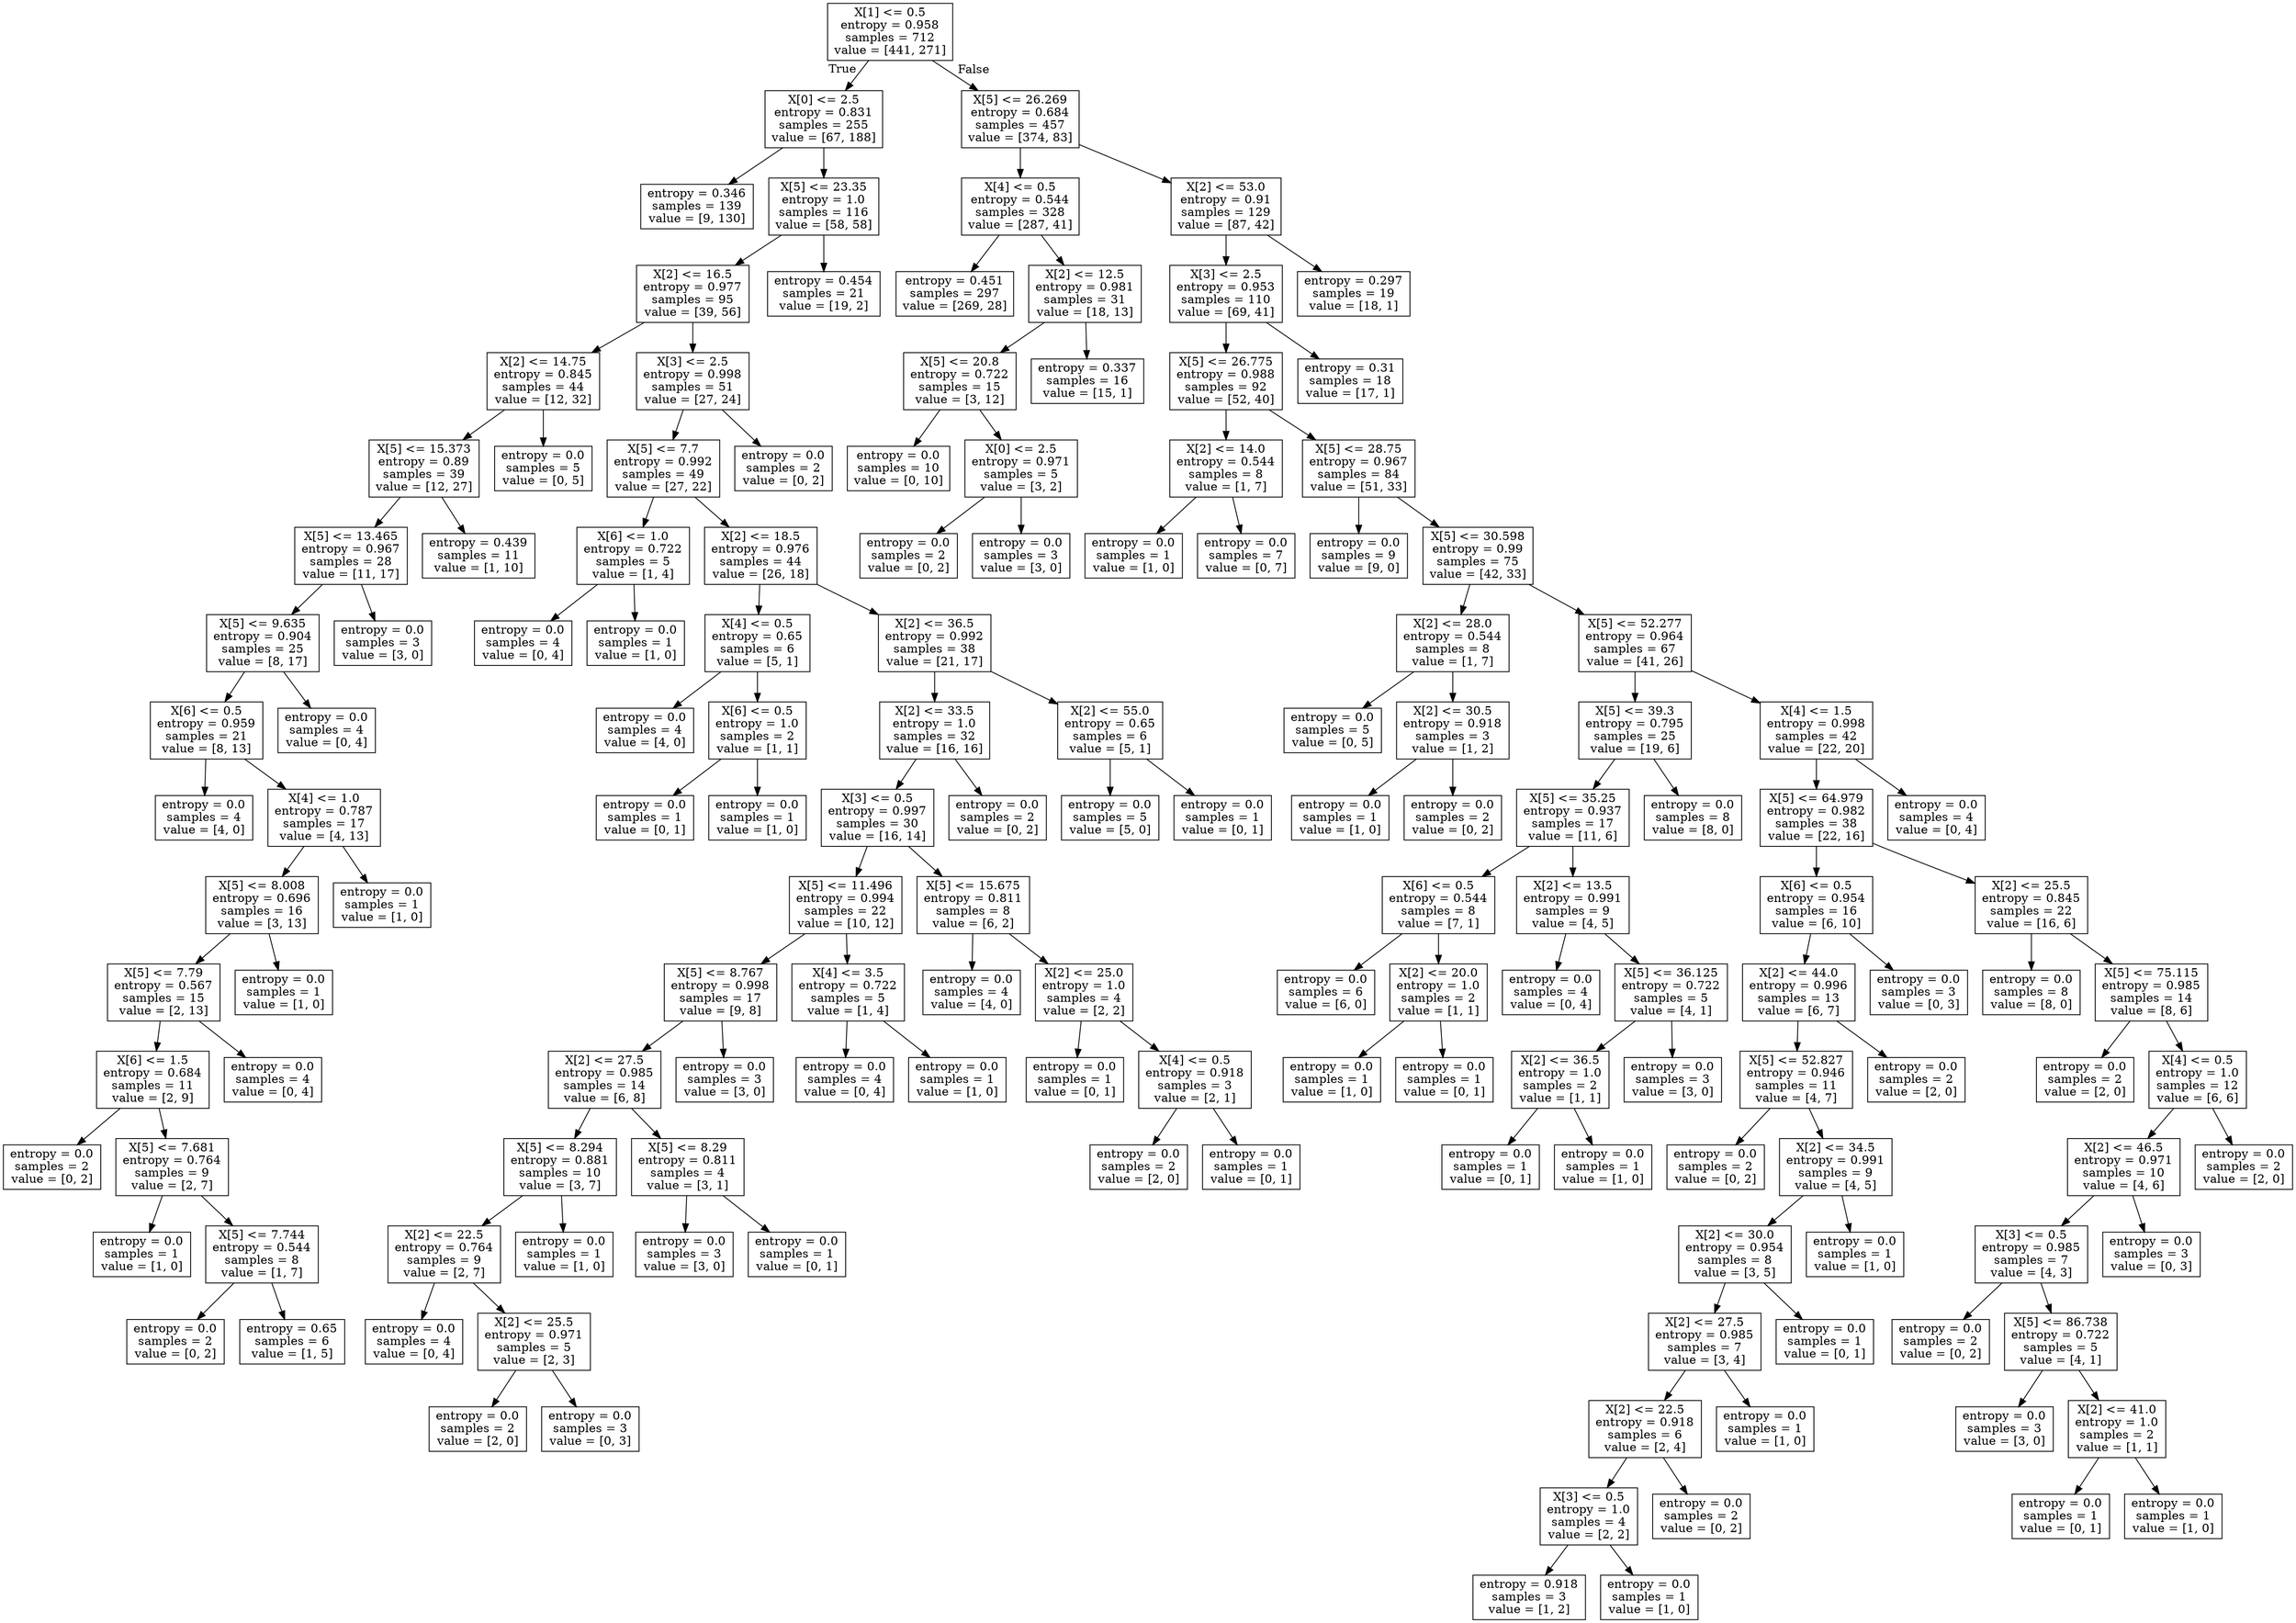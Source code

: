 digraph Tree {
node [shape=box] ;
0 [label="X[1] <= 0.5\nentropy = 0.958\nsamples = 712\nvalue = [441, 271]"] ;
1 [label="X[0] <= 2.5\nentropy = 0.831\nsamples = 255\nvalue = [67, 188]"] ;
0 -> 1 [labeldistance=2.5, labelangle=45, headlabel="True"] ;
2 [label="entropy = 0.346\nsamples = 139\nvalue = [9, 130]"] ;
1 -> 2 ;
3 [label="X[5] <= 23.35\nentropy = 1.0\nsamples = 116\nvalue = [58, 58]"] ;
1 -> 3 ;
4 [label="X[2] <= 16.5\nentropy = 0.977\nsamples = 95\nvalue = [39, 56]"] ;
3 -> 4 ;
5 [label="X[2] <= 14.75\nentropy = 0.845\nsamples = 44\nvalue = [12, 32]"] ;
4 -> 5 ;
6 [label="X[5] <= 15.373\nentropy = 0.89\nsamples = 39\nvalue = [12, 27]"] ;
5 -> 6 ;
7 [label="X[5] <= 13.465\nentropy = 0.967\nsamples = 28\nvalue = [11, 17]"] ;
6 -> 7 ;
8 [label="X[5] <= 9.635\nentropy = 0.904\nsamples = 25\nvalue = [8, 17]"] ;
7 -> 8 ;
9 [label="X[6] <= 0.5\nentropy = 0.959\nsamples = 21\nvalue = [8, 13]"] ;
8 -> 9 ;
10 [label="entropy = 0.0\nsamples = 4\nvalue = [4, 0]"] ;
9 -> 10 ;
11 [label="X[4] <= 1.0\nentropy = 0.787\nsamples = 17\nvalue = [4, 13]"] ;
9 -> 11 ;
12 [label="X[5] <= 8.008\nentropy = 0.696\nsamples = 16\nvalue = [3, 13]"] ;
11 -> 12 ;
13 [label="X[5] <= 7.79\nentropy = 0.567\nsamples = 15\nvalue = [2, 13]"] ;
12 -> 13 ;
14 [label="X[6] <= 1.5\nentropy = 0.684\nsamples = 11\nvalue = [2, 9]"] ;
13 -> 14 ;
15 [label="entropy = 0.0\nsamples = 2\nvalue = [0, 2]"] ;
14 -> 15 ;
16 [label="X[5] <= 7.681\nentropy = 0.764\nsamples = 9\nvalue = [2, 7]"] ;
14 -> 16 ;
17 [label="entropy = 0.0\nsamples = 1\nvalue = [1, 0]"] ;
16 -> 17 ;
18 [label="X[5] <= 7.744\nentropy = 0.544\nsamples = 8\nvalue = [1, 7]"] ;
16 -> 18 ;
19 [label="entropy = 0.0\nsamples = 2\nvalue = [0, 2]"] ;
18 -> 19 ;
20 [label="entropy = 0.65\nsamples = 6\nvalue = [1, 5]"] ;
18 -> 20 ;
21 [label="entropy = 0.0\nsamples = 4\nvalue = [0, 4]"] ;
13 -> 21 ;
22 [label="entropy = 0.0\nsamples = 1\nvalue = [1, 0]"] ;
12 -> 22 ;
23 [label="entropy = 0.0\nsamples = 1\nvalue = [1, 0]"] ;
11 -> 23 ;
24 [label="entropy = 0.0\nsamples = 4\nvalue = [0, 4]"] ;
8 -> 24 ;
25 [label="entropy = 0.0\nsamples = 3\nvalue = [3, 0]"] ;
7 -> 25 ;
26 [label="entropy = 0.439\nsamples = 11\nvalue = [1, 10]"] ;
6 -> 26 ;
27 [label="entropy = 0.0\nsamples = 5\nvalue = [0, 5]"] ;
5 -> 27 ;
28 [label="X[3] <= 2.5\nentropy = 0.998\nsamples = 51\nvalue = [27, 24]"] ;
4 -> 28 ;
29 [label="X[5] <= 7.7\nentropy = 0.992\nsamples = 49\nvalue = [27, 22]"] ;
28 -> 29 ;
30 [label="X[6] <= 1.0\nentropy = 0.722\nsamples = 5\nvalue = [1, 4]"] ;
29 -> 30 ;
31 [label="entropy = 0.0\nsamples = 4\nvalue = [0, 4]"] ;
30 -> 31 ;
32 [label="entropy = 0.0\nsamples = 1\nvalue = [1, 0]"] ;
30 -> 32 ;
33 [label="X[2] <= 18.5\nentropy = 0.976\nsamples = 44\nvalue = [26, 18]"] ;
29 -> 33 ;
34 [label="X[4] <= 0.5\nentropy = 0.65\nsamples = 6\nvalue = [5, 1]"] ;
33 -> 34 ;
35 [label="entropy = 0.0\nsamples = 4\nvalue = [4, 0]"] ;
34 -> 35 ;
36 [label="X[6] <= 0.5\nentropy = 1.0\nsamples = 2\nvalue = [1, 1]"] ;
34 -> 36 ;
37 [label="entropy = 0.0\nsamples = 1\nvalue = [0, 1]"] ;
36 -> 37 ;
38 [label="entropy = 0.0\nsamples = 1\nvalue = [1, 0]"] ;
36 -> 38 ;
39 [label="X[2] <= 36.5\nentropy = 0.992\nsamples = 38\nvalue = [21, 17]"] ;
33 -> 39 ;
40 [label="X[2] <= 33.5\nentropy = 1.0\nsamples = 32\nvalue = [16, 16]"] ;
39 -> 40 ;
41 [label="X[3] <= 0.5\nentropy = 0.997\nsamples = 30\nvalue = [16, 14]"] ;
40 -> 41 ;
42 [label="X[5] <= 11.496\nentropy = 0.994\nsamples = 22\nvalue = [10, 12]"] ;
41 -> 42 ;
43 [label="X[5] <= 8.767\nentropy = 0.998\nsamples = 17\nvalue = [9, 8]"] ;
42 -> 43 ;
44 [label="X[2] <= 27.5\nentropy = 0.985\nsamples = 14\nvalue = [6, 8]"] ;
43 -> 44 ;
45 [label="X[5] <= 8.294\nentropy = 0.881\nsamples = 10\nvalue = [3, 7]"] ;
44 -> 45 ;
46 [label="X[2] <= 22.5\nentropy = 0.764\nsamples = 9\nvalue = [2, 7]"] ;
45 -> 46 ;
47 [label="entropy = 0.0\nsamples = 4\nvalue = [0, 4]"] ;
46 -> 47 ;
48 [label="X[2] <= 25.5\nentropy = 0.971\nsamples = 5\nvalue = [2, 3]"] ;
46 -> 48 ;
49 [label="entropy = 0.0\nsamples = 2\nvalue = [2, 0]"] ;
48 -> 49 ;
50 [label="entropy = 0.0\nsamples = 3\nvalue = [0, 3]"] ;
48 -> 50 ;
51 [label="entropy = 0.0\nsamples = 1\nvalue = [1, 0]"] ;
45 -> 51 ;
52 [label="X[5] <= 8.29\nentropy = 0.811\nsamples = 4\nvalue = [3, 1]"] ;
44 -> 52 ;
53 [label="entropy = 0.0\nsamples = 3\nvalue = [3, 0]"] ;
52 -> 53 ;
54 [label="entropy = 0.0\nsamples = 1\nvalue = [0, 1]"] ;
52 -> 54 ;
55 [label="entropy = 0.0\nsamples = 3\nvalue = [3, 0]"] ;
43 -> 55 ;
56 [label="X[4] <= 3.5\nentropy = 0.722\nsamples = 5\nvalue = [1, 4]"] ;
42 -> 56 ;
57 [label="entropy = 0.0\nsamples = 4\nvalue = [0, 4]"] ;
56 -> 57 ;
58 [label="entropy = 0.0\nsamples = 1\nvalue = [1, 0]"] ;
56 -> 58 ;
59 [label="X[5] <= 15.675\nentropy = 0.811\nsamples = 8\nvalue = [6, 2]"] ;
41 -> 59 ;
60 [label="entropy = 0.0\nsamples = 4\nvalue = [4, 0]"] ;
59 -> 60 ;
61 [label="X[2] <= 25.0\nentropy = 1.0\nsamples = 4\nvalue = [2, 2]"] ;
59 -> 61 ;
62 [label="entropy = 0.0\nsamples = 1\nvalue = [0, 1]"] ;
61 -> 62 ;
63 [label="X[4] <= 0.5\nentropy = 0.918\nsamples = 3\nvalue = [2, 1]"] ;
61 -> 63 ;
64 [label="entropy = 0.0\nsamples = 2\nvalue = [2, 0]"] ;
63 -> 64 ;
65 [label="entropy = 0.0\nsamples = 1\nvalue = [0, 1]"] ;
63 -> 65 ;
66 [label="entropy = 0.0\nsamples = 2\nvalue = [0, 2]"] ;
40 -> 66 ;
67 [label="X[2] <= 55.0\nentropy = 0.65\nsamples = 6\nvalue = [5, 1]"] ;
39 -> 67 ;
68 [label="entropy = 0.0\nsamples = 5\nvalue = [5, 0]"] ;
67 -> 68 ;
69 [label="entropy = 0.0\nsamples = 1\nvalue = [0, 1]"] ;
67 -> 69 ;
70 [label="entropy = 0.0\nsamples = 2\nvalue = [0, 2]"] ;
28 -> 70 ;
71 [label="entropy = 0.454\nsamples = 21\nvalue = [19, 2]"] ;
3 -> 71 ;
72 [label="X[5] <= 26.269\nentropy = 0.684\nsamples = 457\nvalue = [374, 83]"] ;
0 -> 72 [labeldistance=2.5, labelangle=-45, headlabel="False"] ;
73 [label="X[4] <= 0.5\nentropy = 0.544\nsamples = 328\nvalue = [287, 41]"] ;
72 -> 73 ;
74 [label="entropy = 0.451\nsamples = 297\nvalue = [269, 28]"] ;
73 -> 74 ;
75 [label="X[2] <= 12.5\nentropy = 0.981\nsamples = 31\nvalue = [18, 13]"] ;
73 -> 75 ;
76 [label="X[5] <= 20.8\nentropy = 0.722\nsamples = 15\nvalue = [3, 12]"] ;
75 -> 76 ;
77 [label="entropy = 0.0\nsamples = 10\nvalue = [0, 10]"] ;
76 -> 77 ;
78 [label="X[0] <= 2.5\nentropy = 0.971\nsamples = 5\nvalue = [3, 2]"] ;
76 -> 78 ;
79 [label="entropy = 0.0\nsamples = 2\nvalue = [0, 2]"] ;
78 -> 79 ;
80 [label="entropy = 0.0\nsamples = 3\nvalue = [3, 0]"] ;
78 -> 80 ;
81 [label="entropy = 0.337\nsamples = 16\nvalue = [15, 1]"] ;
75 -> 81 ;
82 [label="X[2] <= 53.0\nentropy = 0.91\nsamples = 129\nvalue = [87, 42]"] ;
72 -> 82 ;
83 [label="X[3] <= 2.5\nentropy = 0.953\nsamples = 110\nvalue = [69, 41]"] ;
82 -> 83 ;
84 [label="X[5] <= 26.775\nentropy = 0.988\nsamples = 92\nvalue = [52, 40]"] ;
83 -> 84 ;
85 [label="X[2] <= 14.0\nentropy = 0.544\nsamples = 8\nvalue = [1, 7]"] ;
84 -> 85 ;
86 [label="entropy = 0.0\nsamples = 1\nvalue = [1, 0]"] ;
85 -> 86 ;
87 [label="entropy = 0.0\nsamples = 7\nvalue = [0, 7]"] ;
85 -> 87 ;
88 [label="X[5] <= 28.75\nentropy = 0.967\nsamples = 84\nvalue = [51, 33]"] ;
84 -> 88 ;
89 [label="entropy = 0.0\nsamples = 9\nvalue = [9, 0]"] ;
88 -> 89 ;
90 [label="X[5] <= 30.598\nentropy = 0.99\nsamples = 75\nvalue = [42, 33]"] ;
88 -> 90 ;
91 [label="X[2] <= 28.0\nentropy = 0.544\nsamples = 8\nvalue = [1, 7]"] ;
90 -> 91 ;
92 [label="entropy = 0.0\nsamples = 5\nvalue = [0, 5]"] ;
91 -> 92 ;
93 [label="X[2] <= 30.5\nentropy = 0.918\nsamples = 3\nvalue = [1, 2]"] ;
91 -> 93 ;
94 [label="entropy = 0.0\nsamples = 1\nvalue = [1, 0]"] ;
93 -> 94 ;
95 [label="entropy = 0.0\nsamples = 2\nvalue = [0, 2]"] ;
93 -> 95 ;
96 [label="X[5] <= 52.277\nentropy = 0.964\nsamples = 67\nvalue = [41, 26]"] ;
90 -> 96 ;
97 [label="X[5] <= 39.3\nentropy = 0.795\nsamples = 25\nvalue = [19, 6]"] ;
96 -> 97 ;
98 [label="X[5] <= 35.25\nentropy = 0.937\nsamples = 17\nvalue = [11, 6]"] ;
97 -> 98 ;
99 [label="X[6] <= 0.5\nentropy = 0.544\nsamples = 8\nvalue = [7, 1]"] ;
98 -> 99 ;
100 [label="entropy = 0.0\nsamples = 6\nvalue = [6, 0]"] ;
99 -> 100 ;
101 [label="X[2] <= 20.0\nentropy = 1.0\nsamples = 2\nvalue = [1, 1]"] ;
99 -> 101 ;
102 [label="entropy = 0.0\nsamples = 1\nvalue = [1, 0]"] ;
101 -> 102 ;
103 [label="entropy = 0.0\nsamples = 1\nvalue = [0, 1]"] ;
101 -> 103 ;
104 [label="X[2] <= 13.5\nentropy = 0.991\nsamples = 9\nvalue = [4, 5]"] ;
98 -> 104 ;
105 [label="entropy = 0.0\nsamples = 4\nvalue = [0, 4]"] ;
104 -> 105 ;
106 [label="X[5] <= 36.125\nentropy = 0.722\nsamples = 5\nvalue = [4, 1]"] ;
104 -> 106 ;
107 [label="X[2] <= 36.5\nentropy = 1.0\nsamples = 2\nvalue = [1, 1]"] ;
106 -> 107 ;
108 [label="entropy = 0.0\nsamples = 1\nvalue = [0, 1]"] ;
107 -> 108 ;
109 [label="entropy = 0.0\nsamples = 1\nvalue = [1, 0]"] ;
107 -> 109 ;
110 [label="entropy = 0.0\nsamples = 3\nvalue = [3, 0]"] ;
106 -> 110 ;
111 [label="entropy = 0.0\nsamples = 8\nvalue = [8, 0]"] ;
97 -> 111 ;
112 [label="X[4] <= 1.5\nentropy = 0.998\nsamples = 42\nvalue = [22, 20]"] ;
96 -> 112 ;
113 [label="X[5] <= 64.979\nentropy = 0.982\nsamples = 38\nvalue = [22, 16]"] ;
112 -> 113 ;
114 [label="X[6] <= 0.5\nentropy = 0.954\nsamples = 16\nvalue = [6, 10]"] ;
113 -> 114 ;
115 [label="X[2] <= 44.0\nentropy = 0.996\nsamples = 13\nvalue = [6, 7]"] ;
114 -> 115 ;
116 [label="X[5] <= 52.827\nentropy = 0.946\nsamples = 11\nvalue = [4, 7]"] ;
115 -> 116 ;
117 [label="entropy = 0.0\nsamples = 2\nvalue = [0, 2]"] ;
116 -> 117 ;
118 [label="X[2] <= 34.5\nentropy = 0.991\nsamples = 9\nvalue = [4, 5]"] ;
116 -> 118 ;
119 [label="X[2] <= 30.0\nentropy = 0.954\nsamples = 8\nvalue = [3, 5]"] ;
118 -> 119 ;
120 [label="X[2] <= 27.5\nentropy = 0.985\nsamples = 7\nvalue = [3, 4]"] ;
119 -> 120 ;
121 [label="X[2] <= 22.5\nentropy = 0.918\nsamples = 6\nvalue = [2, 4]"] ;
120 -> 121 ;
122 [label="X[3] <= 0.5\nentropy = 1.0\nsamples = 4\nvalue = [2, 2]"] ;
121 -> 122 ;
123 [label="entropy = 0.918\nsamples = 3\nvalue = [1, 2]"] ;
122 -> 123 ;
124 [label="entropy = 0.0\nsamples = 1\nvalue = [1, 0]"] ;
122 -> 124 ;
125 [label="entropy = 0.0\nsamples = 2\nvalue = [0, 2]"] ;
121 -> 125 ;
126 [label="entropy = 0.0\nsamples = 1\nvalue = [1, 0]"] ;
120 -> 126 ;
127 [label="entropy = 0.0\nsamples = 1\nvalue = [0, 1]"] ;
119 -> 127 ;
128 [label="entropy = 0.0\nsamples = 1\nvalue = [1, 0]"] ;
118 -> 128 ;
129 [label="entropy = 0.0\nsamples = 2\nvalue = [2, 0]"] ;
115 -> 129 ;
130 [label="entropy = 0.0\nsamples = 3\nvalue = [0, 3]"] ;
114 -> 130 ;
131 [label="X[2] <= 25.5\nentropy = 0.845\nsamples = 22\nvalue = [16, 6]"] ;
113 -> 131 ;
132 [label="entropy = 0.0\nsamples = 8\nvalue = [8, 0]"] ;
131 -> 132 ;
133 [label="X[5] <= 75.115\nentropy = 0.985\nsamples = 14\nvalue = [8, 6]"] ;
131 -> 133 ;
134 [label="entropy = 0.0\nsamples = 2\nvalue = [2, 0]"] ;
133 -> 134 ;
135 [label="X[4] <= 0.5\nentropy = 1.0\nsamples = 12\nvalue = [6, 6]"] ;
133 -> 135 ;
136 [label="X[2] <= 46.5\nentropy = 0.971\nsamples = 10\nvalue = [4, 6]"] ;
135 -> 136 ;
137 [label="X[3] <= 0.5\nentropy = 0.985\nsamples = 7\nvalue = [4, 3]"] ;
136 -> 137 ;
138 [label="entropy = 0.0\nsamples = 2\nvalue = [0, 2]"] ;
137 -> 138 ;
139 [label="X[5] <= 86.738\nentropy = 0.722\nsamples = 5\nvalue = [4, 1]"] ;
137 -> 139 ;
140 [label="entropy = 0.0\nsamples = 3\nvalue = [3, 0]"] ;
139 -> 140 ;
141 [label="X[2] <= 41.0\nentropy = 1.0\nsamples = 2\nvalue = [1, 1]"] ;
139 -> 141 ;
142 [label="entropy = 0.0\nsamples = 1\nvalue = [0, 1]"] ;
141 -> 142 ;
143 [label="entropy = 0.0\nsamples = 1\nvalue = [1, 0]"] ;
141 -> 143 ;
144 [label="entropy = 0.0\nsamples = 3\nvalue = [0, 3]"] ;
136 -> 144 ;
145 [label="entropy = 0.0\nsamples = 2\nvalue = [2, 0]"] ;
135 -> 145 ;
146 [label="entropy = 0.0\nsamples = 4\nvalue = [0, 4]"] ;
112 -> 146 ;
147 [label="entropy = 0.31\nsamples = 18\nvalue = [17, 1]"] ;
83 -> 147 ;
148 [label="entropy = 0.297\nsamples = 19\nvalue = [18, 1]"] ;
82 -> 148 ;
}